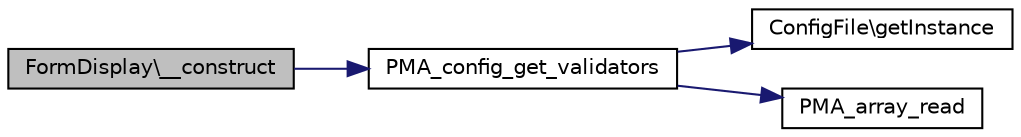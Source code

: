digraph G
{
  edge [fontname="Helvetica",fontsize="10",labelfontname="Helvetica",labelfontsize="10"];
  node [fontname="Helvetica",fontsize="10",shape=record];
  rankdir="LR";
  Node1 [label="FormDisplay\\__construct",height=0.2,width=0.4,color="black", fillcolor="grey75", style="filled" fontcolor="black"];
  Node1 -> Node2 [color="midnightblue",fontsize="10",style="solid",fontname="Helvetica"];
  Node2 [label="PMA_config_get_validators",height=0.2,width=0.4,color="black", fillcolor="white", style="filled",URL="$validate_8lib_8php.html#a78b7144d6c0b8f2e598772dc3106cd8b",tooltip="Returns validator list."];
  Node2 -> Node3 [color="midnightblue",fontsize="10",style="solid",fontname="Helvetica"];
  Node3 [label="ConfigFile\\getInstance",height=0.2,width=0.4,color="black", fillcolor="white", style="filled",URL="$classConfigFile.html#a764353fcb126bed951fe51293be6463e",tooltip="Returns class instance."];
  Node2 -> Node4 [color="midnightblue",fontsize="10",style="solid",fontname="Helvetica"];
  Node4 [label="PMA_array_read",height=0.2,width=0.4,color="black", fillcolor="white", style="filled",URL="$core_8lib_8php.html#ad849f510cb114dbba55cdf1da07f04a2",tooltip="Returns value of an element in $array given by $path."];
}
